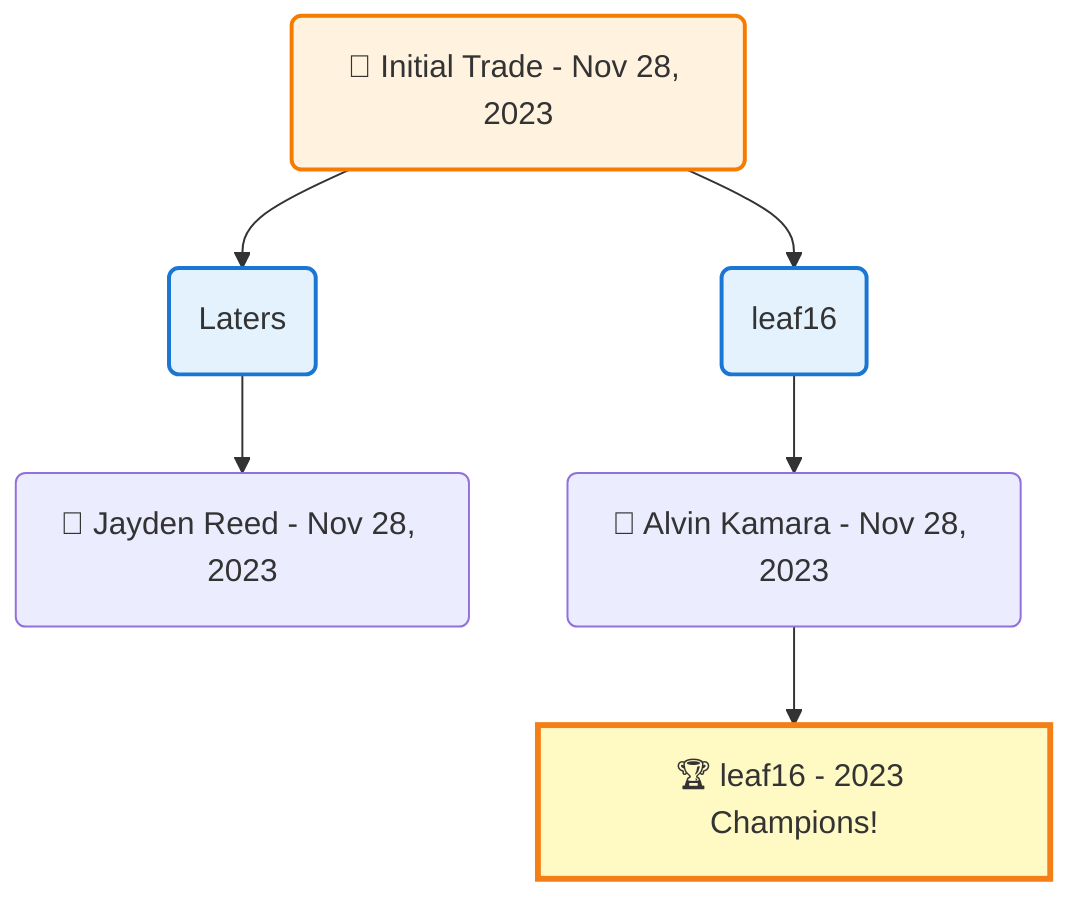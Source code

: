 flowchart TD

    TRADE_MAIN("🔄 Initial Trade - Nov 28, 2023")
    TEAM_1("Laters")
    TEAM_2("leaf16")
    NODE_ad119768-a79a-45a9-a599-9022ba0c6092("🔄 Jayden Reed - Nov 28, 2023")
    NODE_f7a45dde-85a7-439e-8fc0-c495516dddc5("🔄 Alvin Kamara - Nov 28, 2023")
    CHAMP_66fb98f4-89a7-45f9-893a-b41d71e6249d_2023["🏆 leaf16 - 2023 Champions!"]

    TRADE_MAIN --> TEAM_1
    TRADE_MAIN --> TEAM_2
    TEAM_1 --> NODE_ad119768-a79a-45a9-a599-9022ba0c6092
    TEAM_2 --> NODE_f7a45dde-85a7-439e-8fc0-c495516dddc5
    NODE_f7a45dde-85a7-439e-8fc0-c495516dddc5 --> CHAMP_66fb98f4-89a7-45f9-893a-b41d71e6249d_2023

    %% Node styling
    classDef teamNode fill:#e3f2fd,stroke:#1976d2,stroke-width:2px
    classDef tradeNode fill:#fff3e0,stroke:#f57c00,stroke-width:2px
    classDef playerNode fill:#f3e5f5,stroke:#7b1fa2,stroke-width:1px
    classDef nonRootPlayerNode fill:#f5f5f5,stroke:#757575,stroke-width:1px
    classDef endNode fill:#ffebee,stroke:#c62828,stroke-width:2px
    classDef waiverNode fill:#e8f5e8,stroke:#388e3c,stroke-width:2px
    classDef championshipNode fill:#fff9c4,stroke:#f57f17,stroke-width:3px

    class TEAM_1,TEAM_2 teamNode
    class CHAMP_66fb98f4-89a7-45f9-893a-b41d71e6249d_2023 championshipNode
    class TRADE_MAIN tradeNode